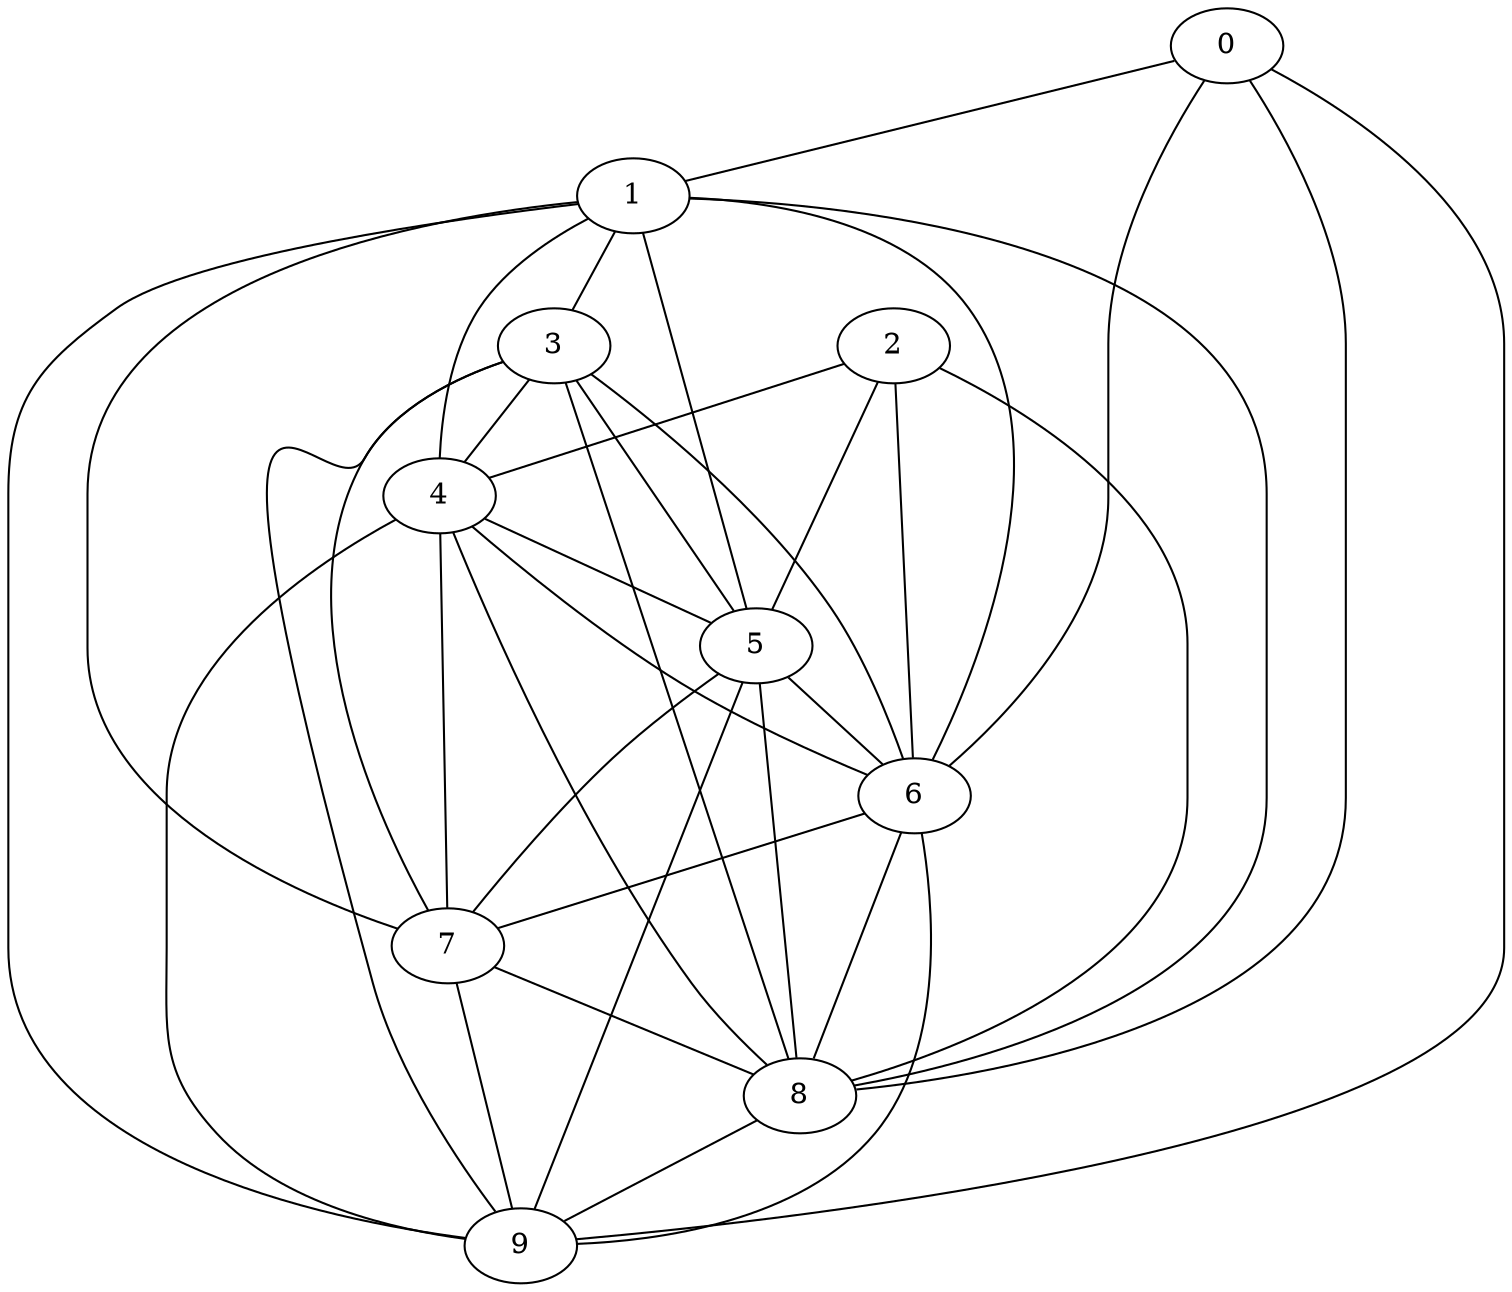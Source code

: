 graph 666{
0  [Label = "0 (0.00)"]
1  [Label = "1 (0.00)"]
2  [Label = "2 (0.00)"]
3  [Label = "3 (0.00)"]
4  [Label = "4 (0.00)"]
5  [Label = "5 (0.00)"]
6  [Label = "6 (0.00)"]
7  [Label = "7 (0.00)"]
8  [Label = "8 (0.00)"]
9  [Label = "9 (0.00)"]

0--1  [Label = "7.71"]
0--6  [Label = "0.79"]
0--8  [Label = "6.90"]
0--9  [Label = "1.14"]
1--3  [Label = "0.62"]
1--4  [Label = "1.59"]
1--5  [Label = "9.34"]
1--6  [Label = "9.27"]
1--7  [Label = "6.74"]
1--8  [Label = "7.52"]
1--9  [Label = "1.80"]
2--4  [Label = "4.03"]
2--5  [Label = "9.61"]
2--6  [Label = "5.71"]
2--8  [Label = "8.02"]
3--4  [Label = "1.84"]
3--5  [Label = "0.56"]
3--6  [Label = "3.15"]
3--7  [Label = "9.36"]
3--8  [Label = "0.29"]
3--9  [Label = "4.25"]
4--5  [Label = "1.04"]
4--6  [Label = "3.73"]
4--7  [Label = "9.85"]
4--8  [Label = "8.35"]
4--9  [Label = "8.20"]
5--6  [Label = "9.38"]
5--7  [Label = "3.22"]
5--8  [Label = "2.46"]
5--9  [Label = "1.05"]
6--7  [Label = "3.71"]
6--8  [Label = "8.38"]
6--9  [Label = "0.26"]
7--8  [Label = "9.10"]
7--9  [Label = "9.71"]
8--9  [Label = "7.93"]
}
